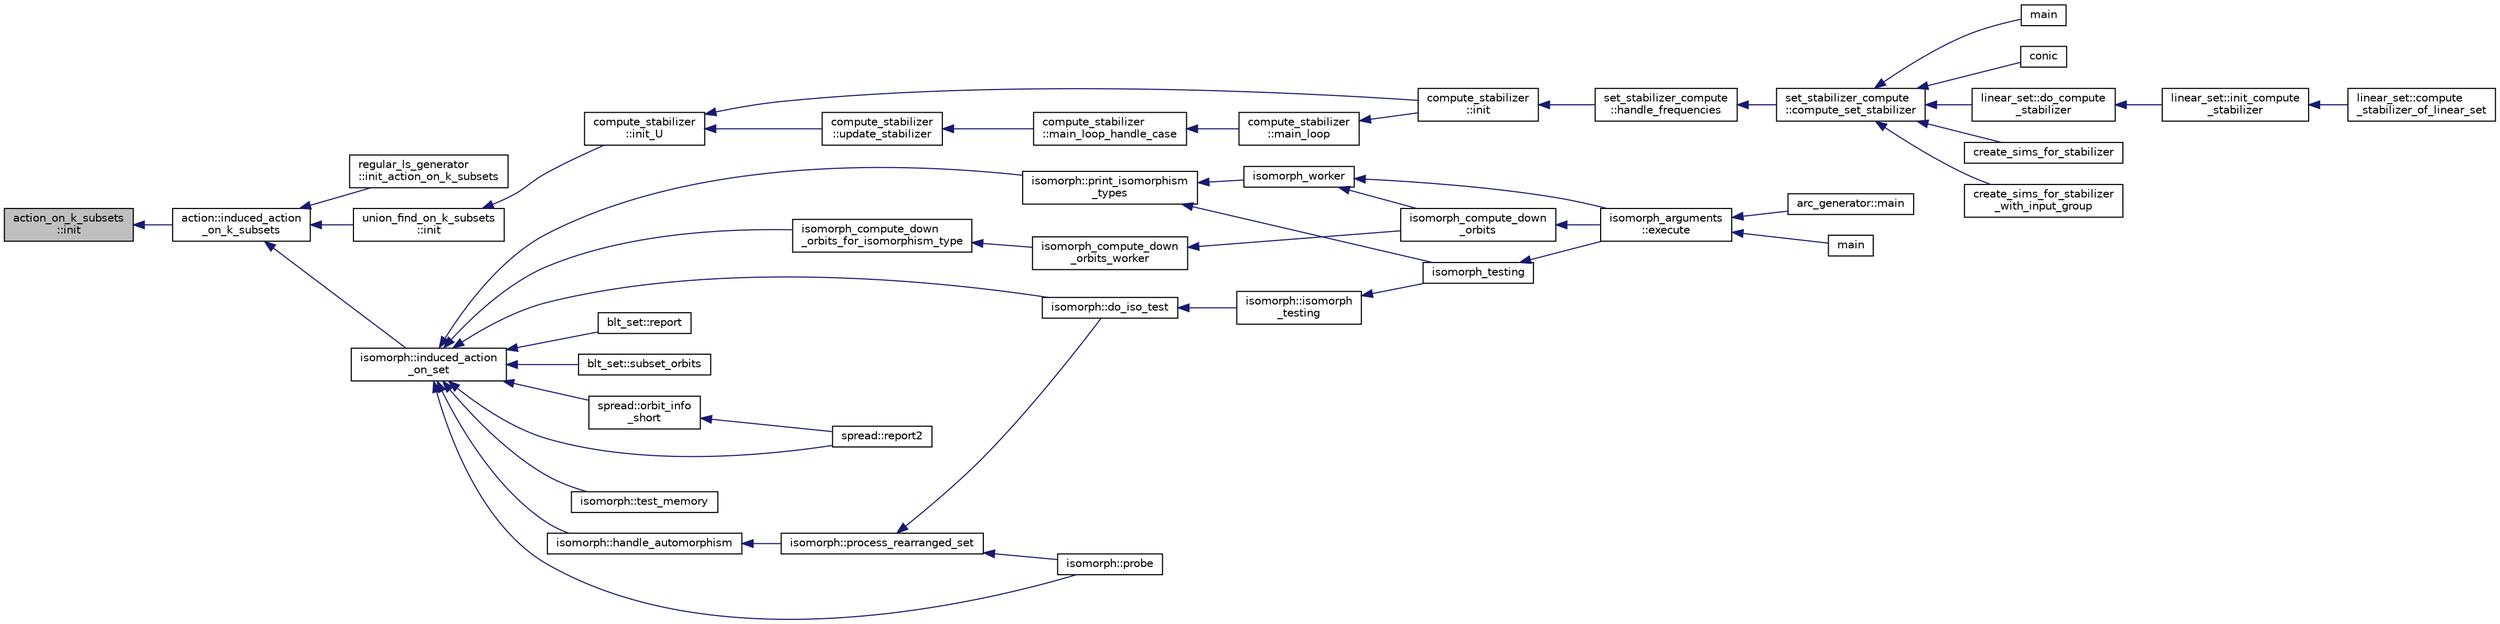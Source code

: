 digraph "action_on_k_subsets::init"
{
  edge [fontname="Helvetica",fontsize="10",labelfontname="Helvetica",labelfontsize="10"];
  node [fontname="Helvetica",fontsize="10",shape=record];
  rankdir="LR";
  Node236 [label="action_on_k_subsets\l::init",height=0.2,width=0.4,color="black", fillcolor="grey75", style="filled", fontcolor="black"];
  Node236 -> Node237 [dir="back",color="midnightblue",fontsize="10",style="solid",fontname="Helvetica"];
  Node237 [label="action::induced_action\l_on_k_subsets",height=0.2,width=0.4,color="black", fillcolor="white", style="filled",URL="$d2/d86/classaction.html#a2eb6058853cffc4c099099e07ecbe612"];
  Node237 -> Node238 [dir="back",color="midnightblue",fontsize="10",style="solid",fontname="Helvetica"];
  Node238 [label="regular_ls_generator\l::init_action_on_k_subsets",height=0.2,width=0.4,color="black", fillcolor="white", style="filled",URL="$d2/dd8/classregular__ls__generator.html#a376756328833fe79990f30dd77f66b38"];
  Node237 -> Node239 [dir="back",color="midnightblue",fontsize="10",style="solid",fontname="Helvetica"];
  Node239 [label="union_find_on_k_subsets\l::init",height=0.2,width=0.4,color="black", fillcolor="white", style="filled",URL="$d3/d1b/classunion__find__on__k__subsets.html#aad0de310a8e8df1ff78ee2eaf3ec1e54"];
  Node239 -> Node240 [dir="back",color="midnightblue",fontsize="10",style="solid",fontname="Helvetica"];
  Node240 [label="compute_stabilizer\l::init_U",height=0.2,width=0.4,color="black", fillcolor="white", style="filled",URL="$d8/d30/classcompute__stabilizer.html#a00de428b9934e9a55157eff6c43d64d0"];
  Node240 -> Node241 [dir="back",color="midnightblue",fontsize="10",style="solid",fontname="Helvetica"];
  Node241 [label="compute_stabilizer\l::init",height=0.2,width=0.4,color="black", fillcolor="white", style="filled",URL="$d8/d30/classcompute__stabilizer.html#a36a1729430f317a65559220a8206a7d7"];
  Node241 -> Node242 [dir="back",color="midnightblue",fontsize="10",style="solid",fontname="Helvetica"];
  Node242 [label="set_stabilizer_compute\l::handle_frequencies",height=0.2,width=0.4,color="black", fillcolor="white", style="filled",URL="$d8/dc6/classset__stabilizer__compute.html#a247c31bc3f19f22dadbfd7607cbaaa78"];
  Node242 -> Node243 [dir="back",color="midnightblue",fontsize="10",style="solid",fontname="Helvetica"];
  Node243 [label="set_stabilizer_compute\l::compute_set_stabilizer",height=0.2,width=0.4,color="black", fillcolor="white", style="filled",URL="$d8/dc6/classset__stabilizer__compute.html#ad4f92074322e98c7cd0ed5d4f8486b76"];
  Node243 -> Node244 [dir="back",color="midnightblue",fontsize="10",style="solid",fontname="Helvetica"];
  Node244 [label="main",height=0.2,width=0.4,color="black", fillcolor="white", style="filled",URL="$db/d67/test__hyperoval_8_c.html#a3c04138a5bfe5d72780bb7e82a18e627"];
  Node243 -> Node245 [dir="back",color="midnightblue",fontsize="10",style="solid",fontname="Helvetica"];
  Node245 [label="conic",height=0.2,width=0.4,color="black", fillcolor="white", style="filled",URL="$d4/de8/conic_8_c.html#a96def9474b981a9d5831a9b48d85d652"];
  Node243 -> Node246 [dir="back",color="midnightblue",fontsize="10",style="solid",fontname="Helvetica"];
  Node246 [label="linear_set::do_compute\l_stabilizer",height=0.2,width=0.4,color="black", fillcolor="white", style="filled",URL="$dd/d86/classlinear__set.html#ae8f58ded28fb5370f4459cca42b7463b"];
  Node246 -> Node247 [dir="back",color="midnightblue",fontsize="10",style="solid",fontname="Helvetica"];
  Node247 [label="linear_set::init_compute\l_stabilizer",height=0.2,width=0.4,color="black", fillcolor="white", style="filled",URL="$dd/d86/classlinear__set.html#a0cc3eaec1896fdc977b62e94623b055b"];
  Node247 -> Node248 [dir="back",color="midnightblue",fontsize="10",style="solid",fontname="Helvetica"];
  Node248 [label="linear_set::compute\l_stabilizer_of_linear_set",height=0.2,width=0.4,color="black", fillcolor="white", style="filled",URL="$dd/d86/classlinear__set.html#a098a133edfbaae0fd347a69c50bdbee2"];
  Node243 -> Node249 [dir="back",color="midnightblue",fontsize="10",style="solid",fontname="Helvetica"];
  Node249 [label="create_sims_for_stabilizer",height=0.2,width=0.4,color="black", fillcolor="white", style="filled",URL="$d0/d76/tl__algebra__and__number__theory_8h.html#af2c67d225072549409be710ac3cd30f8"];
  Node243 -> Node250 [dir="back",color="midnightblue",fontsize="10",style="solid",fontname="Helvetica"];
  Node250 [label="create_sims_for_stabilizer\l_with_input_group",height=0.2,width=0.4,color="black", fillcolor="white", style="filled",URL="$d0/d76/tl__algebra__and__number__theory_8h.html#af5482567a8d6ba5c2fe593bf6f7f9a0f"];
  Node240 -> Node251 [dir="back",color="midnightblue",fontsize="10",style="solid",fontname="Helvetica"];
  Node251 [label="compute_stabilizer\l::update_stabilizer",height=0.2,width=0.4,color="black", fillcolor="white", style="filled",URL="$d8/d30/classcompute__stabilizer.html#a9d7978a6326dc7f0935f557f0828ed8e"];
  Node251 -> Node252 [dir="back",color="midnightblue",fontsize="10",style="solid",fontname="Helvetica"];
  Node252 [label="compute_stabilizer\l::main_loop_handle_case",height=0.2,width=0.4,color="black", fillcolor="white", style="filled",URL="$d8/d30/classcompute__stabilizer.html#a040fb5c6ad50133c5a16a35ed5b2ecc4"];
  Node252 -> Node253 [dir="back",color="midnightblue",fontsize="10",style="solid",fontname="Helvetica"];
  Node253 [label="compute_stabilizer\l::main_loop",height=0.2,width=0.4,color="black", fillcolor="white", style="filled",URL="$d8/d30/classcompute__stabilizer.html#ae8615a28e0494704450689b6ea0b7ca2"];
  Node253 -> Node241 [dir="back",color="midnightblue",fontsize="10",style="solid",fontname="Helvetica"];
  Node237 -> Node254 [dir="back",color="midnightblue",fontsize="10",style="solid",fontname="Helvetica"];
  Node254 [label="isomorph::induced_action\l_on_set",height=0.2,width=0.4,color="black", fillcolor="white", style="filled",URL="$d3/d5f/classisomorph.html#a66a62f79a0f877b889ec5bd0c79392f1"];
  Node254 -> Node255 [dir="back",color="midnightblue",fontsize="10",style="solid",fontname="Helvetica"];
  Node255 [label="blt_set::report",height=0.2,width=0.4,color="black", fillcolor="white", style="filled",URL="$d1/d3d/classblt__set.html#a6b19f88bd2b92ebfba7e7c362eb9065c"];
  Node254 -> Node256 [dir="back",color="midnightblue",fontsize="10",style="solid",fontname="Helvetica"];
  Node256 [label="blt_set::subset_orbits",height=0.2,width=0.4,color="black", fillcolor="white", style="filled",URL="$d1/d3d/classblt__set.html#af8f79fc4346244acfa0e2c2d23c36993"];
  Node254 -> Node257 [dir="back",color="midnightblue",fontsize="10",style="solid",fontname="Helvetica"];
  Node257 [label="spread::report2",height=0.2,width=0.4,color="black", fillcolor="white", style="filled",URL="$da/dc1/classspread.html#a543a79e4e7306af291584f53dacbfdd8"];
  Node254 -> Node258 [dir="back",color="midnightblue",fontsize="10",style="solid",fontname="Helvetica"];
  Node258 [label="spread::orbit_info\l_short",height=0.2,width=0.4,color="black", fillcolor="white", style="filled",URL="$da/dc1/classspread.html#a24795f879a815d7e4480a72395711aef"];
  Node258 -> Node257 [dir="back",color="midnightblue",fontsize="10",style="solid",fontname="Helvetica"];
  Node254 -> Node259 [dir="back",color="midnightblue",fontsize="10",style="solid",fontname="Helvetica"];
  Node259 [label="isomorph::test_memory",height=0.2,width=0.4,color="black", fillcolor="white", style="filled",URL="$d3/d5f/classisomorph.html#a27877043c77db8e85e8fa7d5c43845b0"];
  Node254 -> Node260 [dir="back",color="midnightblue",fontsize="10",style="solid",fontname="Helvetica"];
  Node260 [label="isomorph::print_isomorphism\l_types",height=0.2,width=0.4,color="black", fillcolor="white", style="filled",URL="$d3/d5f/classisomorph.html#abbcd12f6434585951a5532d0b2467a00"];
  Node260 -> Node261 [dir="back",color="midnightblue",fontsize="10",style="solid",fontname="Helvetica"];
  Node261 [label="isomorph_testing",height=0.2,width=0.4,color="black", fillcolor="white", style="filled",URL="$d4/d7e/isomorph__global_8_c.html#a5a73cbe9f89c4727f086482ee2d238f9"];
  Node261 -> Node262 [dir="back",color="midnightblue",fontsize="10",style="solid",fontname="Helvetica"];
  Node262 [label="isomorph_arguments\l::execute",height=0.2,width=0.4,color="black", fillcolor="white", style="filled",URL="$d5/de4/classisomorph__arguments.html#aa85e472d14906abdd5672dc66027583e"];
  Node262 -> Node263 [dir="back",color="midnightblue",fontsize="10",style="solid",fontname="Helvetica"];
  Node263 [label="main",height=0.2,width=0.4,color="black", fillcolor="white", style="filled",URL="$d1/d5e/blt__main_8_c.html#a217dbf8b442f20279ea00b898af96f52"];
  Node262 -> Node264 [dir="back",color="midnightblue",fontsize="10",style="solid",fontname="Helvetica"];
  Node264 [label="arc_generator::main",height=0.2,width=0.4,color="black", fillcolor="white", style="filled",URL="$d4/d21/classarc__generator.html#ad80140b51b165dad1fe6ab232be7829a"];
  Node260 -> Node265 [dir="back",color="midnightblue",fontsize="10",style="solid",fontname="Helvetica"];
  Node265 [label="isomorph_worker",height=0.2,width=0.4,color="black", fillcolor="white", style="filled",URL="$d4/d7e/isomorph__global_8_c.html#ace3bb6ec719b02a35534309d4d3fe99a"];
  Node265 -> Node262 [dir="back",color="midnightblue",fontsize="10",style="solid",fontname="Helvetica"];
  Node265 -> Node266 [dir="back",color="midnightblue",fontsize="10",style="solid",fontname="Helvetica"];
  Node266 [label="isomorph_compute_down\l_orbits",height=0.2,width=0.4,color="black", fillcolor="white", style="filled",URL="$d4/d7e/isomorph__global_8_c.html#a3613cea19158edd30958c4edecd97d53"];
  Node266 -> Node262 [dir="back",color="midnightblue",fontsize="10",style="solid",fontname="Helvetica"];
  Node254 -> Node267 [dir="back",color="midnightblue",fontsize="10",style="solid",fontname="Helvetica"];
  Node267 [label="isomorph_compute_down\l_orbits_for_isomorphism_type",height=0.2,width=0.4,color="black", fillcolor="white", style="filled",URL="$d4/d7e/isomorph__global_8_c.html#a13519b3a5d3b5ceb26b4bec6736b0086"];
  Node267 -> Node268 [dir="back",color="midnightblue",fontsize="10",style="solid",fontname="Helvetica"];
  Node268 [label="isomorph_compute_down\l_orbits_worker",height=0.2,width=0.4,color="black", fillcolor="white", style="filled",URL="$d4/d7e/isomorph__global_8_c.html#a4edf4a833ce5638a3d58cfae1c702b37"];
  Node268 -> Node266 [dir="back",color="midnightblue",fontsize="10",style="solid",fontname="Helvetica"];
  Node254 -> Node269 [dir="back",color="midnightblue",fontsize="10",style="solid",fontname="Helvetica"];
  Node269 [label="isomorph::probe",height=0.2,width=0.4,color="black", fillcolor="white", style="filled",URL="$d3/d5f/classisomorph.html#a9cb6fed7b6ac639d886b117a1f454441"];
  Node254 -> Node270 [dir="back",color="midnightblue",fontsize="10",style="solid",fontname="Helvetica"];
  Node270 [label="isomorph::do_iso_test",height=0.2,width=0.4,color="black", fillcolor="white", style="filled",URL="$d3/d5f/classisomorph.html#a51fc3bf5cc3a99282a489b2df37ee24e"];
  Node270 -> Node271 [dir="back",color="midnightblue",fontsize="10",style="solid",fontname="Helvetica"];
  Node271 [label="isomorph::isomorph\l_testing",height=0.2,width=0.4,color="black", fillcolor="white", style="filled",URL="$d3/d5f/classisomorph.html#ad7945ec94ba0ba16953482edfaa4da6e"];
  Node271 -> Node261 [dir="back",color="midnightblue",fontsize="10",style="solid",fontname="Helvetica"];
  Node254 -> Node272 [dir="back",color="midnightblue",fontsize="10",style="solid",fontname="Helvetica"];
  Node272 [label="isomorph::handle_automorphism",height=0.2,width=0.4,color="black", fillcolor="white", style="filled",URL="$d3/d5f/classisomorph.html#a95e0ae39f992234f7cbeb6f1d57d82df"];
  Node272 -> Node273 [dir="back",color="midnightblue",fontsize="10",style="solid",fontname="Helvetica"];
  Node273 [label="isomorph::process_rearranged_set",height=0.2,width=0.4,color="black", fillcolor="white", style="filled",URL="$d3/d5f/classisomorph.html#a7767fd5f1da6dfd7f93810be99ba4ab6"];
  Node273 -> Node269 [dir="back",color="midnightblue",fontsize="10",style="solid",fontname="Helvetica"];
  Node273 -> Node270 [dir="back",color="midnightblue",fontsize="10",style="solid",fontname="Helvetica"];
}
